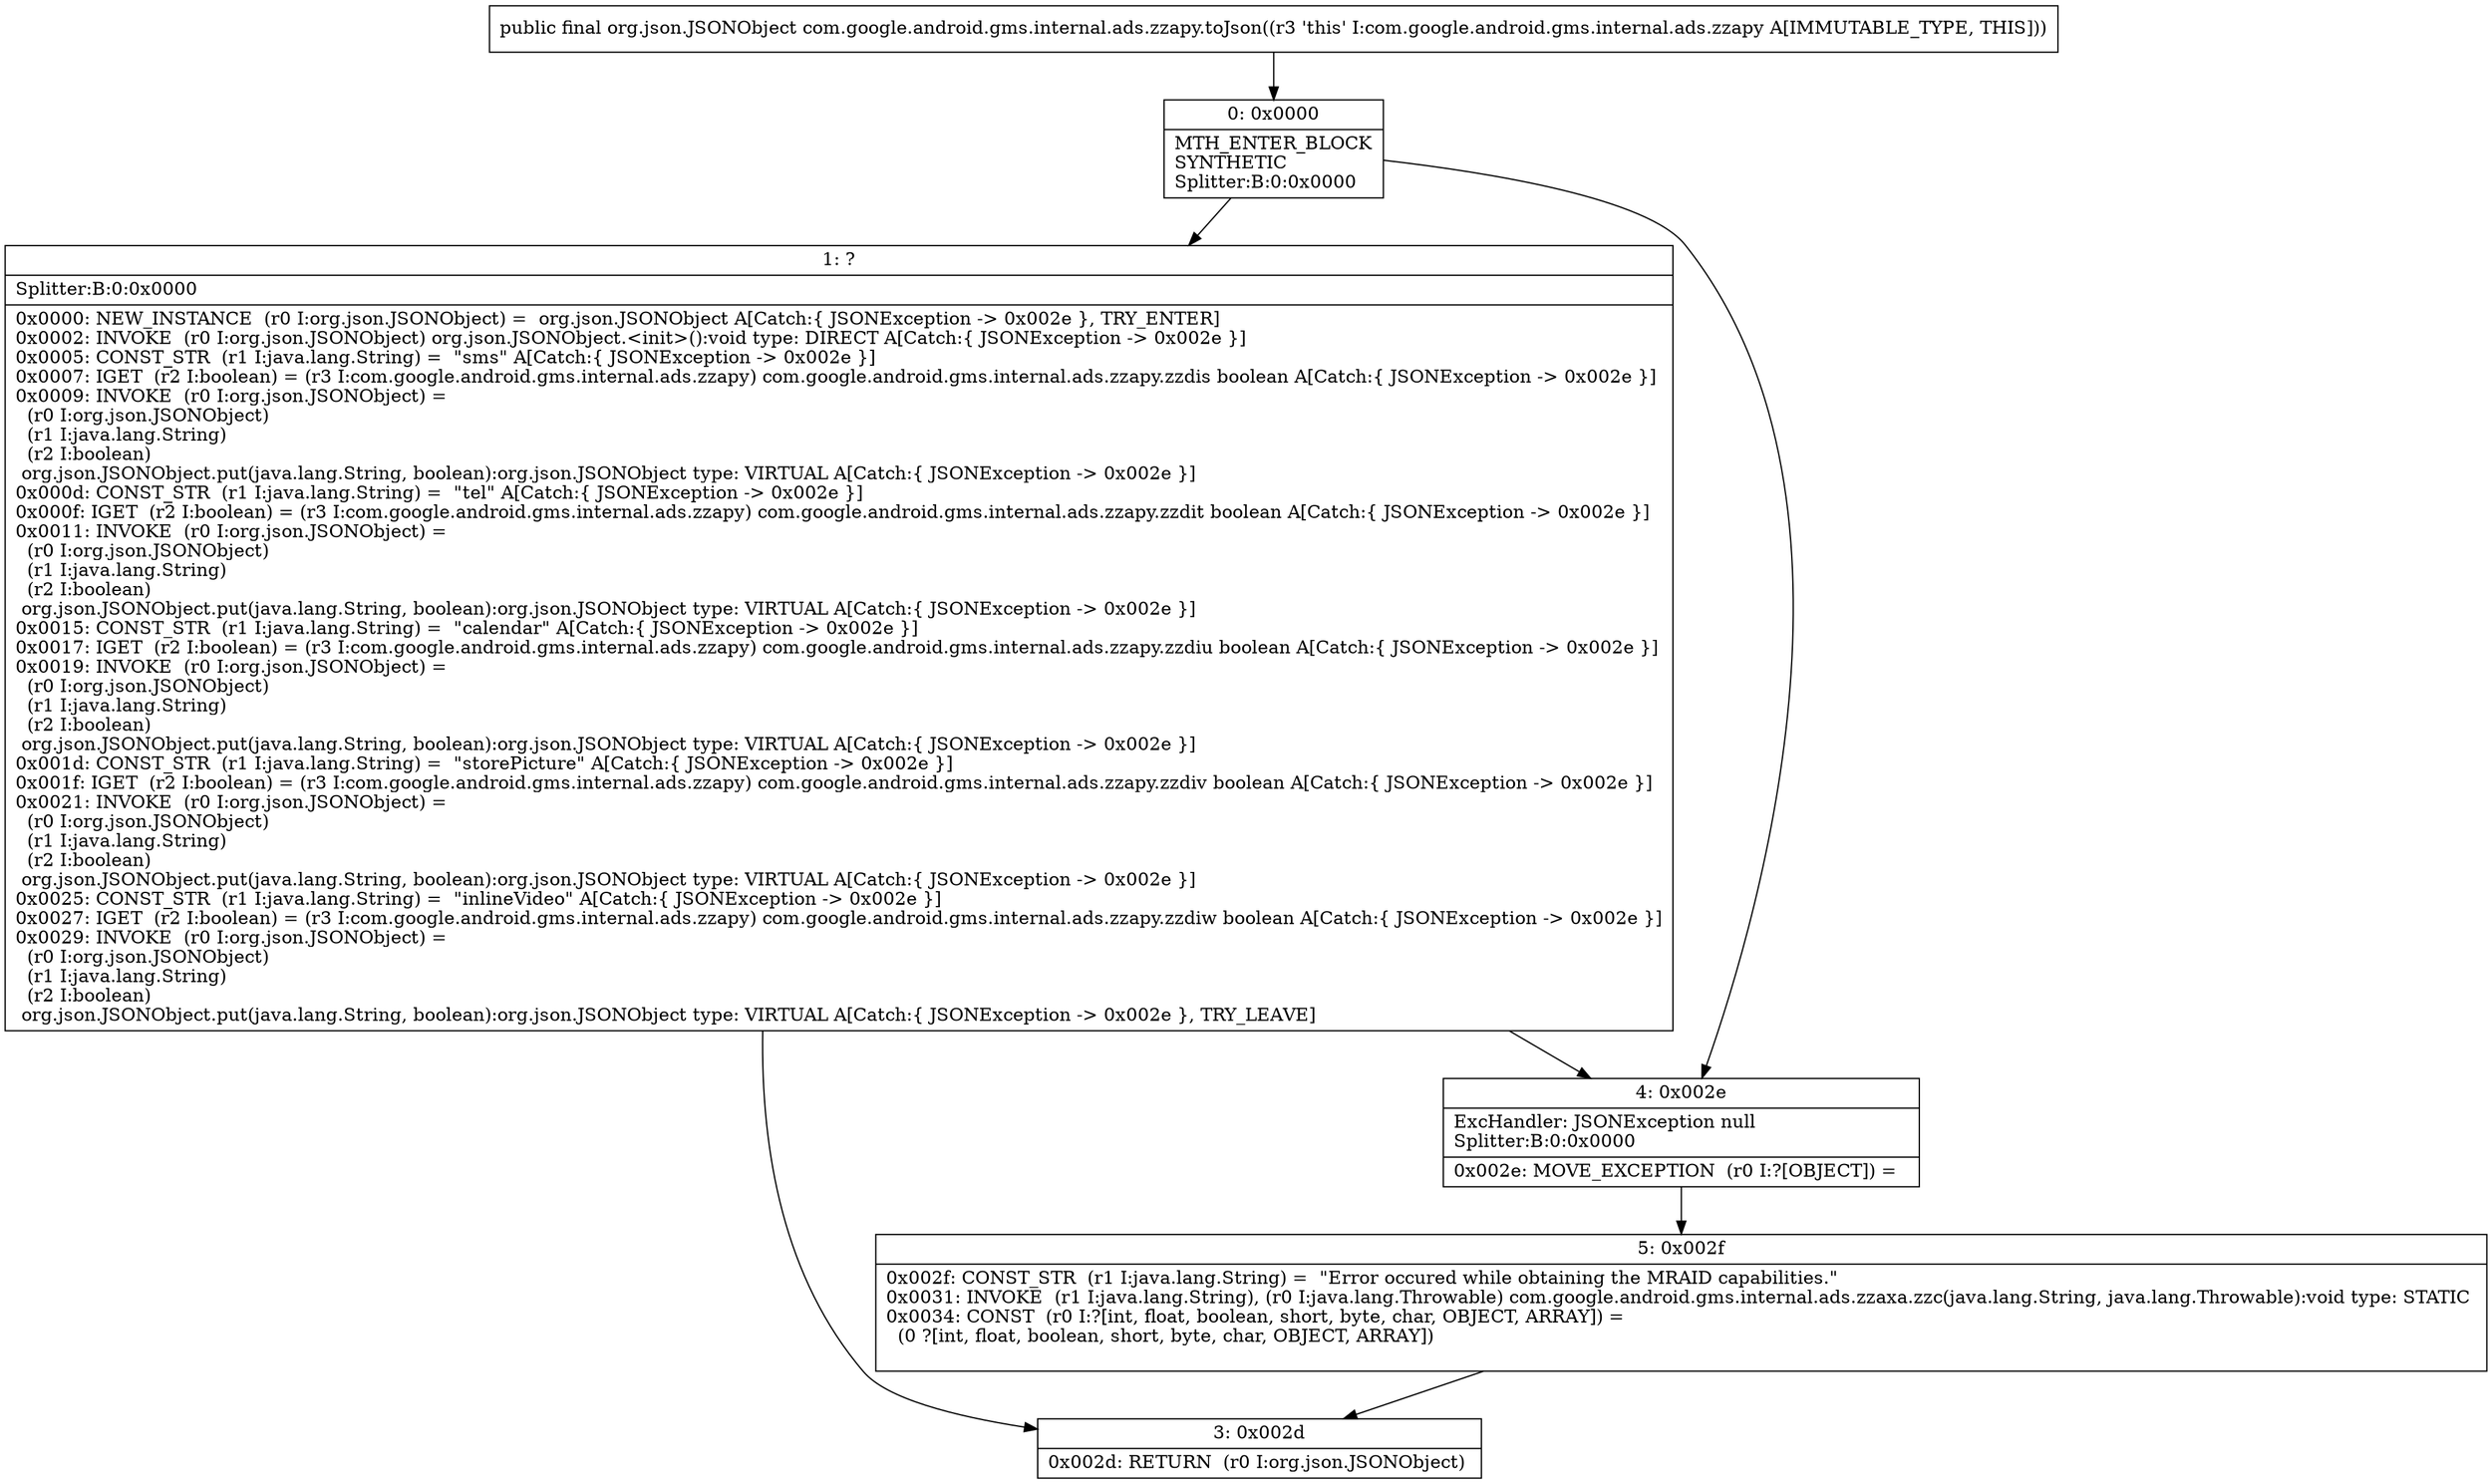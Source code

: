digraph "CFG forcom.google.android.gms.internal.ads.zzapy.toJson()Lorg\/json\/JSONObject;" {
Node_0 [shape=record,label="{0\:\ 0x0000|MTH_ENTER_BLOCK\lSYNTHETIC\lSplitter:B:0:0x0000\l}"];
Node_1 [shape=record,label="{1\:\ ?|Splitter:B:0:0x0000\l|0x0000: NEW_INSTANCE  (r0 I:org.json.JSONObject) =  org.json.JSONObject A[Catch:\{ JSONException \-\> 0x002e \}, TRY_ENTER]\l0x0002: INVOKE  (r0 I:org.json.JSONObject) org.json.JSONObject.\<init\>():void type: DIRECT A[Catch:\{ JSONException \-\> 0x002e \}]\l0x0005: CONST_STR  (r1 I:java.lang.String) =  \"sms\" A[Catch:\{ JSONException \-\> 0x002e \}]\l0x0007: IGET  (r2 I:boolean) = (r3 I:com.google.android.gms.internal.ads.zzapy) com.google.android.gms.internal.ads.zzapy.zzdis boolean A[Catch:\{ JSONException \-\> 0x002e \}]\l0x0009: INVOKE  (r0 I:org.json.JSONObject) = \l  (r0 I:org.json.JSONObject)\l  (r1 I:java.lang.String)\l  (r2 I:boolean)\l org.json.JSONObject.put(java.lang.String, boolean):org.json.JSONObject type: VIRTUAL A[Catch:\{ JSONException \-\> 0x002e \}]\l0x000d: CONST_STR  (r1 I:java.lang.String) =  \"tel\" A[Catch:\{ JSONException \-\> 0x002e \}]\l0x000f: IGET  (r2 I:boolean) = (r3 I:com.google.android.gms.internal.ads.zzapy) com.google.android.gms.internal.ads.zzapy.zzdit boolean A[Catch:\{ JSONException \-\> 0x002e \}]\l0x0011: INVOKE  (r0 I:org.json.JSONObject) = \l  (r0 I:org.json.JSONObject)\l  (r1 I:java.lang.String)\l  (r2 I:boolean)\l org.json.JSONObject.put(java.lang.String, boolean):org.json.JSONObject type: VIRTUAL A[Catch:\{ JSONException \-\> 0x002e \}]\l0x0015: CONST_STR  (r1 I:java.lang.String) =  \"calendar\" A[Catch:\{ JSONException \-\> 0x002e \}]\l0x0017: IGET  (r2 I:boolean) = (r3 I:com.google.android.gms.internal.ads.zzapy) com.google.android.gms.internal.ads.zzapy.zzdiu boolean A[Catch:\{ JSONException \-\> 0x002e \}]\l0x0019: INVOKE  (r0 I:org.json.JSONObject) = \l  (r0 I:org.json.JSONObject)\l  (r1 I:java.lang.String)\l  (r2 I:boolean)\l org.json.JSONObject.put(java.lang.String, boolean):org.json.JSONObject type: VIRTUAL A[Catch:\{ JSONException \-\> 0x002e \}]\l0x001d: CONST_STR  (r1 I:java.lang.String) =  \"storePicture\" A[Catch:\{ JSONException \-\> 0x002e \}]\l0x001f: IGET  (r2 I:boolean) = (r3 I:com.google.android.gms.internal.ads.zzapy) com.google.android.gms.internal.ads.zzapy.zzdiv boolean A[Catch:\{ JSONException \-\> 0x002e \}]\l0x0021: INVOKE  (r0 I:org.json.JSONObject) = \l  (r0 I:org.json.JSONObject)\l  (r1 I:java.lang.String)\l  (r2 I:boolean)\l org.json.JSONObject.put(java.lang.String, boolean):org.json.JSONObject type: VIRTUAL A[Catch:\{ JSONException \-\> 0x002e \}]\l0x0025: CONST_STR  (r1 I:java.lang.String) =  \"inlineVideo\" A[Catch:\{ JSONException \-\> 0x002e \}]\l0x0027: IGET  (r2 I:boolean) = (r3 I:com.google.android.gms.internal.ads.zzapy) com.google.android.gms.internal.ads.zzapy.zzdiw boolean A[Catch:\{ JSONException \-\> 0x002e \}]\l0x0029: INVOKE  (r0 I:org.json.JSONObject) = \l  (r0 I:org.json.JSONObject)\l  (r1 I:java.lang.String)\l  (r2 I:boolean)\l org.json.JSONObject.put(java.lang.String, boolean):org.json.JSONObject type: VIRTUAL A[Catch:\{ JSONException \-\> 0x002e \}, TRY_LEAVE]\l}"];
Node_3 [shape=record,label="{3\:\ 0x002d|0x002d: RETURN  (r0 I:org.json.JSONObject) \l}"];
Node_4 [shape=record,label="{4\:\ 0x002e|ExcHandler: JSONException null\lSplitter:B:0:0x0000\l|0x002e: MOVE_EXCEPTION  (r0 I:?[OBJECT]) =  \l}"];
Node_5 [shape=record,label="{5\:\ 0x002f|0x002f: CONST_STR  (r1 I:java.lang.String) =  \"Error occured while obtaining the MRAID capabilities.\" \l0x0031: INVOKE  (r1 I:java.lang.String), (r0 I:java.lang.Throwable) com.google.android.gms.internal.ads.zzaxa.zzc(java.lang.String, java.lang.Throwable):void type: STATIC \l0x0034: CONST  (r0 I:?[int, float, boolean, short, byte, char, OBJECT, ARRAY]) = \l  (0 ?[int, float, boolean, short, byte, char, OBJECT, ARRAY])\l \l}"];
MethodNode[shape=record,label="{public final org.json.JSONObject com.google.android.gms.internal.ads.zzapy.toJson((r3 'this' I:com.google.android.gms.internal.ads.zzapy A[IMMUTABLE_TYPE, THIS])) }"];
MethodNode -> Node_0;
Node_0 -> Node_1;
Node_0 -> Node_4;
Node_1 -> Node_4;
Node_1 -> Node_3;
Node_4 -> Node_5;
Node_5 -> Node_3;
}

